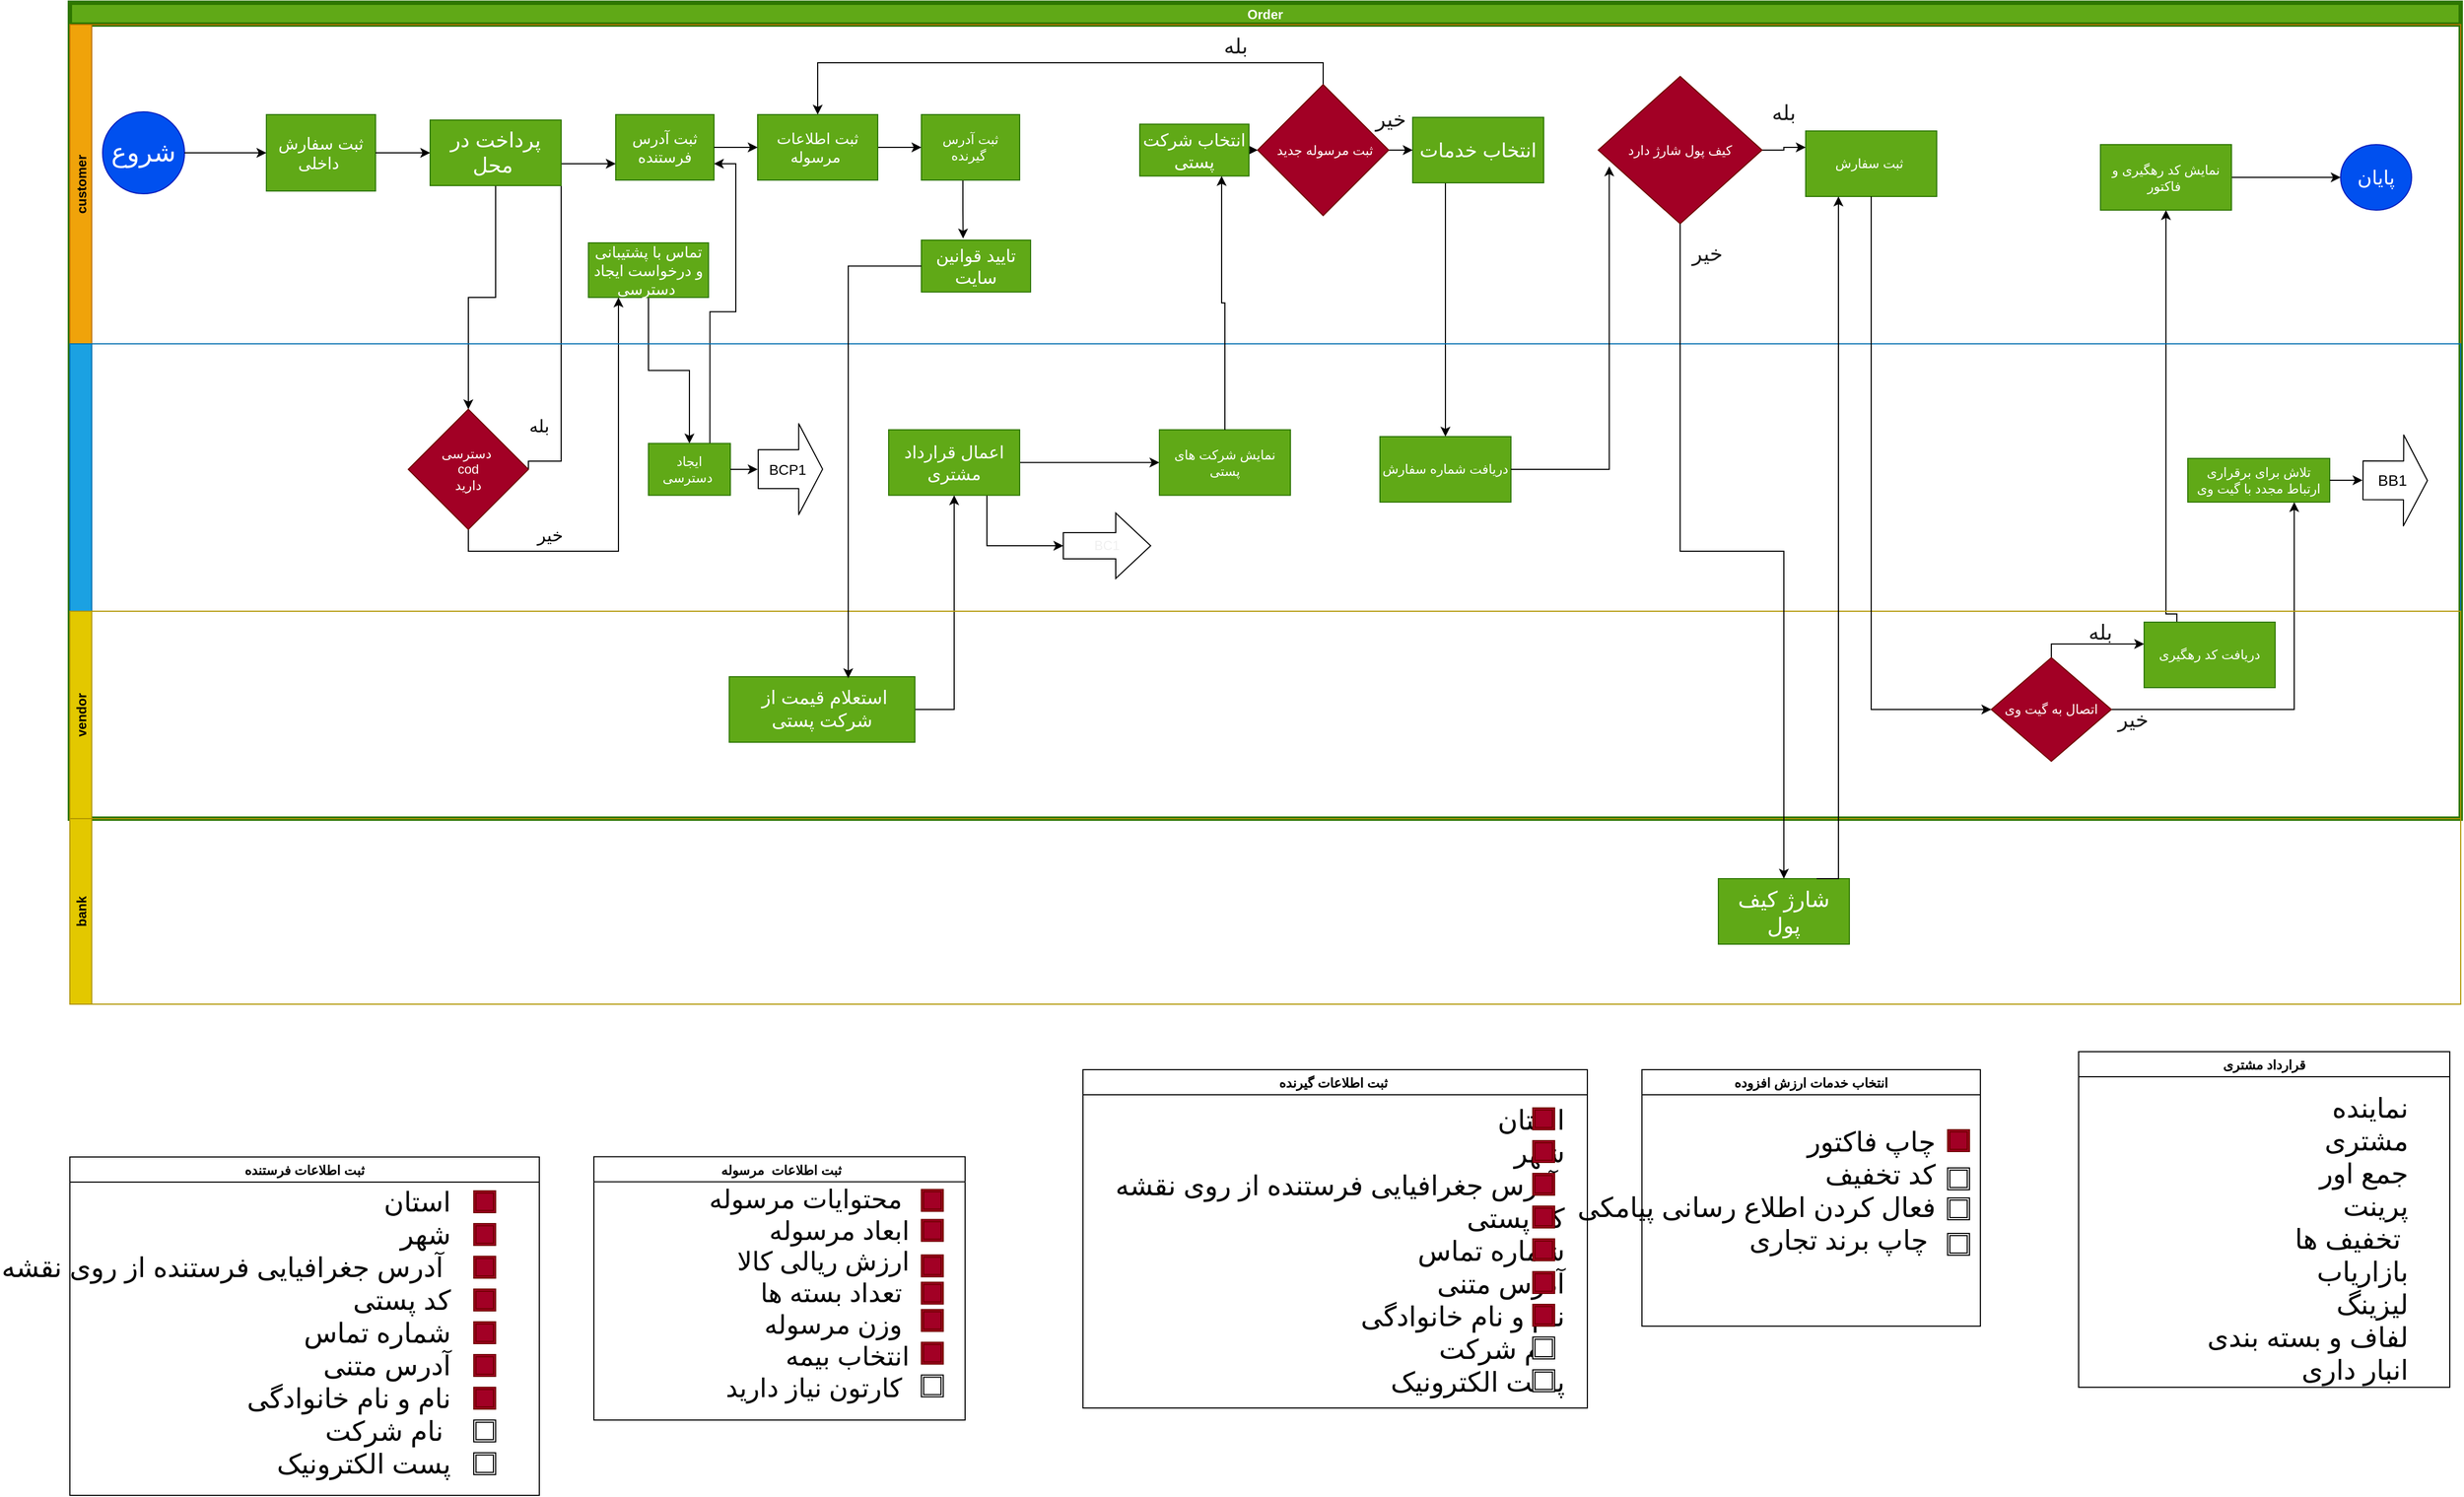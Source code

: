 <mxfile>
    <diagram id="gnVa5umi9aZT9KWG7_A7" name="Page-1">
        <mxGraphModel dx="732" dy="567" grid="1" gridSize="10" guides="1" tooltips="1" connect="1" arrows="1" fold="1" page="1" pageScale="1" pageWidth="2336" pageHeight="1654" math="0" shadow="0">
            <root>
                <mxCell id="0"/>
                <mxCell id="1" parent="0"/>
                <mxCell id="2" value="Order" style="swimlane;childLayout=stackLayout;resizeParent=1;resizeParentMax=0;horizontal=1;startSize=20;horizontalStack=0;strokeColor=#2D7600;fillColor=#60a917;fontColor=#ffffff;strokeWidth=4;shadow=0;rounded=0;" parent="1" vertex="1">
                    <mxGeometry x="110" y="92.5" width="2190" height="747.5" as="geometry"/>
                </mxCell>
                <mxCell id="27" style="edgeStyle=orthogonalEdgeStyle;rounded=0;orthogonalLoop=1;jettySize=auto;html=1;exitX=1;exitY=0.5;exitDx=0;exitDy=0;entryX=0.5;entryY=1;entryDx=0;entryDy=0;" parent="2" source="51" target="38" edge="1">
                    <mxGeometry relative="1" as="geometry"/>
                </mxCell>
                <mxCell id="29" style="edgeStyle=orthogonalEdgeStyle;rounded=0;orthogonalLoop=1;jettySize=auto;html=1;exitX=0.25;exitY=1;exitDx=0;exitDy=0;" parent="2" source="15" target="32" edge="1">
                    <mxGeometry relative="1" as="geometry"/>
                </mxCell>
                <mxCell id="58" style="edgeStyle=orthogonalEdgeStyle;rounded=0;orthogonalLoop=1;jettySize=auto;html=1;exitX=1;exitY=0.5;exitDx=0;exitDy=0;entryX=0.75;entryY=1;entryDx=0;entryDy=0;" parent="2" source="53" target="39" edge="1">
                    <mxGeometry relative="1" as="geometry"/>
                </mxCell>
                <mxCell id="59" style="edgeStyle=orthogonalEdgeStyle;rounded=0;orthogonalLoop=1;jettySize=auto;html=1;exitX=0.25;exitY=0;exitDx=0;exitDy=0;" parent="2" source="55" target="25" edge="1">
                    <mxGeometry relative="1" as="geometry">
                        <Array as="points">
                            <mxPoint x="1920" y="560"/>
                        </Array>
                    </mxGeometry>
                </mxCell>
                <mxCell id="188" style="edgeStyle=orthogonalEdgeStyle;rounded=0;orthogonalLoop=1;jettySize=auto;html=1;exitX=0.5;exitY=1;exitDx=0;exitDy=0;entryX=0.5;entryY=0;entryDx=0;entryDy=0;" parent="2" source="155" target="160" edge="1">
                    <mxGeometry relative="1" as="geometry"/>
                </mxCell>
                <mxCell id="167" value="" style="edgeStyle=orthogonalEdgeStyle;rounded=0;orthogonalLoop=1;jettySize=auto;html=1;" parent="2" source="159" target="163" edge="1">
                    <mxGeometry relative="1" as="geometry"/>
                </mxCell>
                <mxCell id="190" style="edgeStyle=orthogonalEdgeStyle;rounded=0;orthogonalLoop=1;jettySize=auto;html=1;exitX=1;exitY=0.5;exitDx=0;exitDy=0;entryX=0;entryY=0.75;entryDx=0;entryDy=0;" parent="2" source="160" target="157" edge="1">
                    <mxGeometry relative="1" as="geometry">
                        <Array as="points">
                            <mxPoint x="450" y="420"/>
                            <mxPoint x="450" y="148"/>
                        </Array>
                    </mxGeometry>
                </mxCell>
                <mxCell id="192" style="edgeStyle=orthogonalEdgeStyle;rounded=0;orthogonalLoop=1;jettySize=auto;html=1;exitX=0.5;exitY=1;exitDx=0;exitDy=0;entryX=0.25;entryY=1;entryDx=0;entryDy=0;" parent="2" source="160" target="159" edge="1">
                    <mxGeometry relative="1" as="geometry"/>
                </mxCell>
                <mxCell id="193" style="edgeStyle=orthogonalEdgeStyle;rounded=0;orthogonalLoop=1;jettySize=auto;html=1;exitX=0.75;exitY=0;exitDx=0;exitDy=0;entryX=1;entryY=0.75;entryDx=0;entryDy=0;" parent="2" source="163" target="157" edge="1">
                    <mxGeometry relative="1" as="geometry"/>
                </mxCell>
                <mxCell id="3" value="customer" style="swimlane;startSize=20;horizontal=0;fillColor=#f0a30a;fontColor=#000000;strokeColor=#BD7000;" parent="2" vertex="1">
                    <mxGeometry y="20" width="2190" height="292.5" as="geometry">
                        <mxRectangle x="20" width="1860" height="20" as="alternateBounds"/>
                    </mxGeometry>
                </mxCell>
                <mxCell id="222" style="edgeStyle=orthogonalEdgeStyle;rounded=0;orthogonalLoop=1;jettySize=auto;html=1;exitX=0.5;exitY=1;exitDx=0;exitDy=0;entryX=0.382;entryY=-0.032;entryDx=0;entryDy=0;entryPerimeter=0;fontColor=#000000;" parent="3" source="14" target="221" edge="1">
                    <mxGeometry relative="1" as="geometry">
                        <Array as="points">
                            <mxPoint x="818" y="143"/>
                            <mxPoint x="818" y="170"/>
                        </Array>
                    </mxGeometry>
                </mxCell>
                <mxCell id="14" value="ثبت آدرس گیرنده&amp;nbsp;" style="whiteSpace=wrap;html=1;fillColor=#60a917;strokeColor=#2D7600;fontColor=#ffffff;" parent="3" vertex="1">
                    <mxGeometry x="780" y="82.5" width="90" height="60" as="geometry"/>
                </mxCell>
                <mxCell id="15" value="&lt;font style=&quot;font-size: 18px&quot;&gt;انتخاب خدمات&lt;/font&gt;" style="rounded=0;whiteSpace=wrap;html=1;fillColor=#60a917;strokeColor=#2D7600;fontColor=#ffffff;" parent="3" vertex="1">
                    <mxGeometry x="1230" y="85" width="120" height="60" as="geometry"/>
                </mxCell>
                <mxCell id="16" value="&lt;font style=&quot;font-size: 18px&quot;&gt;پایان&lt;/font&gt;" style="ellipse;whiteSpace=wrap;html=1;rounded=0;fillColor=#0050ef;strokeColor=#001DBC;fontColor=#ffffff;" parent="3" vertex="1">
                    <mxGeometry x="2080" y="110" width="65" height="60" as="geometry"/>
                </mxCell>
                <mxCell id="17" style="edgeStyle=orthogonalEdgeStyle;rounded=0;orthogonalLoop=1;jettySize=auto;html=1;exitX=1;exitY=0.5;exitDx=0;exitDy=0;entryX=0;entryY=0.5;entryDx=0;entryDy=0;" parent="3" source="19" target="15" edge="1">
                    <mxGeometry relative="1" as="geometry"/>
                </mxCell>
                <mxCell id="197" style="edgeStyle=orthogonalEdgeStyle;rounded=0;orthogonalLoop=1;jettySize=auto;html=1;exitX=0.5;exitY=0;exitDx=0;exitDy=0;entryX=0.5;entryY=0;entryDx=0;entryDy=0;" parent="3" source="19" target="158" edge="1">
                    <mxGeometry relative="1" as="geometry"/>
                </mxCell>
                <mxCell id="19" value="&amp;nbsp;ثبت مرسوله جدید" style="rhombus;whiteSpace=wrap;html=1;fillColor=#a20025;strokeColor=#6F0000;fontColor=#ffffff;" parent="3" vertex="1">
                    <mxGeometry x="1088" y="55" width="120" height="120" as="geometry"/>
                </mxCell>
                <mxCell id="20" value="&lt;font style=&quot;font-size: 19px&quot; color=&quot;#191919&quot;&gt;خیر&lt;/font&gt;" style="text;html=1;strokeColor=none;fillColor=none;align=center;verticalAlign=middle;whiteSpace=wrap;rounded=0;" parent="3" vertex="1">
                    <mxGeometry x="1190" y="77.5" width="40" height="20" as="geometry"/>
                </mxCell>
                <mxCell id="21" style="edgeStyle=orthogonalEdgeStyle;rounded=0;orthogonalLoop=1;jettySize=auto;html=1;exitX=1;exitY=0.5;exitDx=0;exitDy=0;entryX=0;entryY=0.5;entryDx=0;entryDy=0;" parent="3" source="22" target="19" edge="1">
                    <mxGeometry relative="1" as="geometry"/>
                </mxCell>
                <mxCell id="22" value="&lt;font style=&quot;font-size: 16px&quot;&gt;انتخاب شرکت پستی&lt;/font&gt;" style="whiteSpace=wrap;html=1;rounded=0;fontColor=#ffffff;strokeColor=#2D7600;fillColor=#60a917;" parent="3" vertex="1">
                    <mxGeometry x="980" y="91.25" width="100" height="47.5" as="geometry"/>
                </mxCell>
                <mxCell id="23" value="&lt;font style=&quot;font-size: 19px&quot; color=&quot;#191919&quot;&gt;بله&lt;/font&gt;" style="text;html=1;strokeColor=none;fillColor=none;align=center;verticalAlign=middle;whiteSpace=wrap;rounded=0;" parent="3" vertex="1">
                    <mxGeometry x="1048" y="10" width="40" height="20" as="geometry"/>
                </mxCell>
                <mxCell id="24" style="edgeStyle=orthogonalEdgeStyle;rounded=0;orthogonalLoop=1;jettySize=auto;html=1;exitX=1;exitY=0.5;exitDx=0;exitDy=0;" parent="3" source="25" target="16" edge="1">
                    <mxGeometry relative="1" as="geometry"/>
                </mxCell>
                <mxCell id="25" value="نمایش کد رهگیری و فاکتور&amp;nbsp;" style="whiteSpace=wrap;html=1;rounded=0;fontColor=#ffffff;strokeColor=#2D7600;fillColor=#60a917;" parent="3" vertex="1">
                    <mxGeometry x="1860" y="110" width="120" height="60" as="geometry"/>
                </mxCell>
                <mxCell id="152" value="&lt;font style=&quot;font-size: 24px&quot;&gt;شروع&lt;/font&gt;" style="ellipse;whiteSpace=wrap;html=1;aspect=fixed;fillColor=#0050ef;strokeColor=#001DBC;fontColor=#ffffff;" parent="3" vertex="1">
                    <mxGeometry x="30" y="80" width="75" height="75" as="geometry"/>
                </mxCell>
                <mxCell id="154" value="&lt;font style=&quot;font-size: 15px&quot;&gt;ثبت سفارش داخلی&amp;nbsp;&lt;/font&gt;" style="whiteSpace=wrap;html=1;fillColor=#60a917;strokeColor=#2D7600;fontColor=#ffffff;" parent="3" vertex="1">
                    <mxGeometry x="180" y="82.5" width="100" height="70" as="geometry"/>
                </mxCell>
                <mxCell id="151" value="" style="edgeStyle=orthogonalEdgeStyle;rounded=0;orthogonalLoop=1;jettySize=auto;html=1;" parent="3" source="152" target="154" edge="1">
                    <mxGeometry relative="1" as="geometry"/>
                </mxCell>
                <mxCell id="155" value="&lt;font style=&quot;font-size: 19px&quot;&gt;پرداخت در محل&amp;nbsp;&lt;/font&gt;" style="whiteSpace=wrap;html=1;fillColor=#60a917;strokeColor=#2D7600;fontColor=#ffffff;" parent="3" vertex="1">
                    <mxGeometry x="330" y="87.5" width="120" height="60" as="geometry"/>
                </mxCell>
                <mxCell id="153" value="" style="edgeStyle=orthogonalEdgeStyle;rounded=0;orthogonalLoop=1;jettySize=auto;html=1;" parent="3" source="154" target="155" edge="1">
                    <mxGeometry relative="1" as="geometry"/>
                </mxCell>
                <mxCell id="157" value="&lt;font style=&quot;font-size: 14px&quot;&gt;ثبت آدرس فرستنده&lt;/font&gt;" style="whiteSpace=wrap;html=1;fillColor=#60a917;strokeColor=#2D7600;fontColor=#ffffff;" parent="3" vertex="1">
                    <mxGeometry x="500" y="82.5" width="90" height="60" as="geometry"/>
                </mxCell>
                <mxCell id="159" value="&lt;font style=&quot;font-size: 14px&quot;&gt;تماس با پشتیبانی و درخواست ایجاد دسترسی&amp;nbsp;&lt;/font&gt;" style="whiteSpace=wrap;html=1;fontColor=#ffffff;strokeColor=#2D7600;fillColor=#60a917;" parent="3" vertex="1">
                    <mxGeometry x="475" y="200" width="110" height="50" as="geometry"/>
                </mxCell>
                <mxCell id="195" style="edgeStyle=orthogonalEdgeStyle;rounded=0;orthogonalLoop=1;jettySize=auto;html=1;exitX=1;exitY=0.5;exitDx=0;exitDy=0;" parent="3" source="158" target="14" edge="1">
                    <mxGeometry relative="1" as="geometry"/>
                </mxCell>
                <mxCell id="158" value="&lt;font style=&quot;font-size: 14px&quot;&gt;ثبت اطلاعات مرسوله&amp;nbsp;&lt;/font&gt;" style="whiteSpace=wrap;html=1;fillColor=#60a917;strokeColor=#2D7600;fontColor=#ffffff;" parent="3" vertex="1">
                    <mxGeometry x="630" y="82.5" width="110" height="60" as="geometry"/>
                </mxCell>
                <mxCell id="156" value="" style="edgeStyle=orthogonalEdgeStyle;rounded=0;orthogonalLoop=1;jettySize=auto;html=1;" parent="3" source="157" target="158" edge="1">
                    <mxGeometry relative="1" as="geometry"/>
                </mxCell>
                <mxCell id="46" value="ثبت سفارش&amp;nbsp;" style="whiteSpace=wrap;html=1;rounded=0;fontColor=#ffffff;strokeColor=#2D7600;fillColor=#60a917;" parent="3" vertex="1">
                    <mxGeometry x="1590" y="97.5" width="120" height="60" as="geometry"/>
                </mxCell>
                <mxCell id="204" style="edgeStyle=orthogonalEdgeStyle;rounded=0;orthogonalLoop=1;jettySize=auto;html=1;exitX=1;exitY=0.5;exitDx=0;exitDy=0;entryX=0;entryY=0.25;entryDx=0;entryDy=0;" parent="3" source="45" target="46" edge="1">
                    <mxGeometry relative="1" as="geometry"/>
                </mxCell>
                <mxCell id="45" value="کیف پول شارژ دارد" style="rhombus;whiteSpace=wrap;html=1;rounded=0;fontColor=#ffffff;strokeColor=#6F0000;fillColor=#a20025;" parent="3" vertex="1">
                    <mxGeometry x="1400" y="47.5" width="150" height="135" as="geometry"/>
                </mxCell>
                <mxCell id="75" value="&lt;font style=&quot;font-size: 19px&quot; color=&quot;#191919&quot;&gt;بله&lt;/font&gt;" style="text;html=1;strokeColor=none;fillColor=none;align=center;verticalAlign=middle;whiteSpace=wrap;rounded=0;" parent="3" vertex="1">
                    <mxGeometry x="1550" y="71.25" width="40" height="20" as="geometry"/>
                </mxCell>
                <mxCell id="221" value="&lt;font style=&quot;font-size: 16px&quot;&gt;تایید قوانین سایت&lt;/font&gt;" style="whiteSpace=wrap;html=1;rounded=0;fontColor=#ffffff;strokeColor=#2D7600;fillColor=#60a917;" parent="3" vertex="1">
                    <mxGeometry x="780" y="197.5" width="100" height="47.5" as="geometry"/>
                </mxCell>
                <mxCell id="30" value="" style="swimlane;startSize=20;horizontal=0;fillColor=#1ba1e2;fontColor=#ffffff;strokeColor=#006EAF;" parent="2" vertex="1">
                    <mxGeometry y="312.5" width="2190" height="245" as="geometry"/>
                </mxCell>
                <mxCell id="32" value="دریافت شماره سفارش" style="rounded=0;whiteSpace=wrap;html=1;fillColor=#60a917;strokeColor=#2D7600;fontColor=#ffffff;" parent="30" vertex="1">
                    <mxGeometry x="1200" y="85" width="120" height="60" as="geometry"/>
                </mxCell>
                <mxCell id="230" style="edgeStyle=orthogonalEdgeStyle;rounded=0;orthogonalLoop=1;jettySize=auto;html=1;exitX=0.75;exitY=1;exitDx=0;exitDy=0;entryX=0;entryY=0.5;entryDx=0;entryDy=0;entryPerimeter=0;" parent="30" source="38" target="228" edge="1">
                    <mxGeometry relative="1" as="geometry"/>
                </mxCell>
                <mxCell id="231" style="edgeStyle=orthogonalEdgeStyle;rounded=0;orthogonalLoop=1;jettySize=auto;html=1;exitX=1;exitY=0.5;exitDx=0;exitDy=0;" parent="30" source="38" target="40" edge="1">
                    <mxGeometry relative="1" as="geometry"/>
                </mxCell>
                <mxCell id="38" value="&lt;font style=&quot;font-size: 16px&quot;&gt;اعمال قرارداد مشتری&lt;/font&gt;" style="rounded=0;whiteSpace=wrap;html=1;fillColor=#60a917;strokeColor=#2D7600;fontColor=#ffffff;" parent="30" vertex="1">
                    <mxGeometry x="750" y="78.75" width="120" height="60" as="geometry"/>
                </mxCell>
                <mxCell id="39" value="تلاش برای برقراری ارتباط مجدد با گیت وی" style="whiteSpace=wrap;html=1;rounded=0;fillColor=#60a917;strokeColor=#2D7600;fontColor=#ffffff;" parent="30" vertex="1">
                    <mxGeometry x="1940" y="105" width="130" height="40" as="geometry"/>
                </mxCell>
                <mxCell id="40" value="نمایش شرکت های پستی" style="whiteSpace=wrap;html=1;rounded=0;fontColor=#ffffff;strokeColor=#2D7600;fillColor=#60a917;" parent="30" vertex="1">
                    <mxGeometry x="998" y="78.75" width="120" height="60" as="geometry"/>
                </mxCell>
                <mxCell id="48" value="" style="shape=flexArrow;endArrow=classic;html=1;endWidth=46.744;endSize=6.96;width=35.581;" parent="30" edge="1">
                    <mxGeometry width="50" height="50" relative="1" as="geometry">
                        <mxPoint x="2100" y="125.0" as="sourcePoint"/>
                        <mxPoint x="2160" y="125.23" as="targetPoint"/>
                        <Array as="points"/>
                    </mxGeometry>
                </mxCell>
                <mxCell id="49" value="&lt;font style=&quot;font-size: 14px&quot;&gt;BB1&lt;/font&gt;" style="edgeLabel;html=1;align=center;verticalAlign=middle;resizable=0;points=[];" parent="48" vertex="1" connectable="0">
                    <mxGeometry x="0.119" y="-2" relative="1" as="geometry">
                        <mxPoint x="-7" y="-2" as="offset"/>
                    </mxGeometry>
                </mxCell>
                <mxCell id="160" value="دسترسی&amp;nbsp;&lt;br&gt;cod&lt;br&gt;دارید" style="rhombus;whiteSpace=wrap;html=1;fontColor=#ffffff;strokeColor=#6F0000;fillColor=#a20025;" parent="30" vertex="1">
                    <mxGeometry x="310" y="60" width="110" height="110" as="geometry"/>
                </mxCell>
                <mxCell id="163" value="ایجاد دسترسی&amp;nbsp;" style="whiteSpace=wrap;html=1;fontColor=#ffffff;strokeColor=#2D7600;fillColor=#60a917;" parent="30" vertex="1">
                    <mxGeometry x="530" y="91.25" width="75" height="47.5" as="geometry"/>
                </mxCell>
                <mxCell id="161" value="&lt;font style=&quot;font-size: 16px&quot; color=&quot;#000000&quot;&gt;بله&lt;/font&gt;" style="text;html=1;strokeColor=none;fillColor=none;align=center;verticalAlign=middle;whiteSpace=wrap;rounded=0;" parent="30" vertex="1">
                    <mxGeometry x="410" y="65" width="40" height="20" as="geometry"/>
                </mxCell>
                <mxCell id="162" value="&lt;font style=&quot;font-size: 16px&quot; color=&quot;#000000&quot;&gt;خیر&lt;/font&gt;" style="text;html=1;strokeColor=none;fillColor=none;align=center;verticalAlign=middle;whiteSpace=wrap;rounded=0;" parent="30" vertex="1">
                    <mxGeometry x="420" y="165" width="40" height="20" as="geometry"/>
                </mxCell>
                <mxCell id="189" style="edgeStyle=orthogonalEdgeStyle;rounded=0;orthogonalLoop=1;jettySize=auto;html=1;exitX=0.5;exitY=1;exitDx=0;exitDy=0;" parent="30" source="163" target="163" edge="1">
                    <mxGeometry relative="1" as="geometry"/>
                </mxCell>
                <mxCell id="214" value="" style="shape=flexArrow;endArrow=classic;html=1;endWidth=46.744;endSize=6.96;width=35.581;" parent="30" edge="1">
                    <mxGeometry width="50" height="50" relative="1" as="geometry">
                        <mxPoint x="630" y="114.8" as="sourcePoint"/>
                        <mxPoint x="690" y="114.8" as="targetPoint"/>
                        <Array as="points"/>
                    </mxGeometry>
                </mxCell>
                <mxCell id="215" value="&lt;span style=&quot;font-size: 13px&quot;&gt;BCP1&lt;/span&gt;" style="edgeLabel;html=1;align=center;verticalAlign=middle;resizable=0;points=[];" parent="214" vertex="1" connectable="0">
                    <mxGeometry x="0.119" y="-2" relative="1" as="geometry">
                        <mxPoint x="-7" y="-2" as="offset"/>
                    </mxGeometry>
                </mxCell>
                <mxCell id="228" value="&lt;span style=&quot;color: rgb(240 , 240 , 240)&quot;&gt;BC1&lt;/span&gt;" style="shape=singleArrow;whiteSpace=wrap;html=1;arrowWidth=0.4;arrowSize=0.4;rounded=0;" parent="30" vertex="1">
                    <mxGeometry x="910" y="155" width="80" height="60" as="geometry"/>
                </mxCell>
                <mxCell id="50" value="vendor" style="swimlane;startSize=20;horizontal=0;fillColor=#e3c800;fontColor=#000000;strokeColor=#B09500;" parent="2" vertex="1">
                    <mxGeometry y="557.5" width="2190" height="190" as="geometry"/>
                </mxCell>
                <mxCell id="51" value="&lt;font style=&quot;font-size: 17px&quot;&gt;&amp;nbsp;استعلام قیمت از شرکت پستی&lt;/font&gt;" style="whiteSpace=wrap;html=1;fillColor=#60a917;strokeColor=#2D7600;fontColor=#ffffff;" parent="50" vertex="1">
                    <mxGeometry x="604" y="60" width="170" height="60" as="geometry"/>
                </mxCell>
                <mxCell id="52" style="edgeStyle=orthogonalEdgeStyle;rounded=0;orthogonalLoop=1;jettySize=auto;html=1;exitX=0.5;exitY=0;exitDx=0;exitDy=0;" parent="50" source="53" target="55" edge="1">
                    <mxGeometry relative="1" as="geometry">
                        <Array as="points">
                            <mxPoint x="1815" y="30"/>
                        </Array>
                    </mxGeometry>
                </mxCell>
                <mxCell id="53" value="اتصال به گیت وی" style="rhombus;whiteSpace=wrap;html=1;rounded=0;fillColor=#a20025;strokeColor=#6F0000;fontColor=#ffffff;" parent="50" vertex="1">
                    <mxGeometry x="1760" y="42.5" width="110" height="95" as="geometry"/>
                </mxCell>
                <mxCell id="54" value="&lt;font style=&quot;font-size: 19px&quot; color=&quot;#191919&quot;&gt;خیر&lt;/font&gt;" style="text;html=1;strokeColor=none;fillColor=none;align=center;verticalAlign=middle;whiteSpace=wrap;rounded=0;" parent="50" vertex="1">
                    <mxGeometry x="1870" y="90" width="40" height="20" as="geometry"/>
                </mxCell>
                <mxCell id="55" value="دریافت کد رهگیری" style="whiteSpace=wrap;html=1;rounded=0;fillColor=#60a917;strokeColor=#2D7600;fontColor=#ffffff;" parent="50" vertex="1">
                    <mxGeometry x="1900" y="10" width="120" height="60" as="geometry"/>
                </mxCell>
                <mxCell id="56" value="&lt;font style=&quot;font-size: 19px&quot; color=&quot;#191919&quot;&gt;بله&lt;/font&gt;" style="text;html=1;strokeColor=none;fillColor=none;align=center;verticalAlign=middle;whiteSpace=wrap;rounded=0;" parent="50" vertex="1">
                    <mxGeometry x="1840" y="10" width="40" height="20" as="geometry"/>
                </mxCell>
                <mxCell id="57" style="edgeStyle=orthogonalEdgeStyle;rounded=0;orthogonalLoop=1;jettySize=auto;html=1;exitX=0.5;exitY=1;exitDx=0;exitDy=0;entryX=0;entryY=0.5;entryDx=0;entryDy=0;" parent="2" source="46" target="53" edge="1">
                    <mxGeometry relative="1" as="geometry"/>
                </mxCell>
                <mxCell id="203" style="edgeStyle=orthogonalEdgeStyle;rounded=0;orthogonalLoop=1;jettySize=auto;html=1;exitX=1;exitY=0.5;exitDx=0;exitDy=0;entryX=0.067;entryY=0.611;entryDx=0;entryDy=0;entryPerimeter=0;" parent="2" source="32" target="45" edge="1">
                    <mxGeometry relative="1" as="geometry"/>
                </mxCell>
                <mxCell id="220" style="edgeStyle=orthogonalEdgeStyle;rounded=0;orthogonalLoop=1;jettySize=auto;html=1;exitX=0.5;exitY=0;exitDx=0;exitDy=0;entryX=0.75;entryY=1;entryDx=0;entryDy=0;fontColor=#000000;" parent="2" source="40" target="22" edge="1">
                    <mxGeometry relative="1" as="geometry"/>
                </mxCell>
                <mxCell id="233" style="edgeStyle=orthogonalEdgeStyle;rounded=0;orthogonalLoop=1;jettySize=auto;html=1;exitX=0;exitY=0.5;exitDx=0;exitDy=0;entryX=0.641;entryY=0.022;entryDx=0;entryDy=0;entryPerimeter=0;" parent="2" source="221" target="51" edge="1">
                    <mxGeometry relative="1" as="geometry"/>
                </mxCell>
                <mxCell id="60" value="ثبت اطلاعات فرستنده" style="swimlane;fontColor=#000000;" parent="1" vertex="1">
                    <mxGeometry x="110" y="1150" width="430" height="310" as="geometry">
                        <mxRectangle x="130" y="1140" width="90" height="23" as="alternateBounds"/>
                    </mxGeometry>
                </mxCell>
                <mxCell id="61" value="&lt;span style=&quot;font-size: 25px&quot;&gt;&lt;font color=&quot;#000000&quot;&gt;استان&lt;br&gt;شهر&lt;br&gt;&lt;/font&gt;&lt;/span&gt;&lt;span style=&quot;color: rgb(0 , 0 , 0) ; font-size: 25px&quot;&gt;آدرس جغرافیایی فرستنده از روی نقشه&lt;/span&gt;&lt;span style=&quot;font-size: 25px&quot;&gt;&lt;font color=&quot;#000000&quot;&gt;&amp;nbsp;&lt;br&gt;کد پستی&lt;br&gt;&amp;nbsp;شماره تماس&lt;br&gt;آدرس متنی&lt;br&gt;نام و نام خانوادگی&lt;br&gt;نام شرکت&amp;nbsp;&lt;br&gt;پست الکترونیک&lt;br&gt;&lt;/font&gt;&lt;/span&gt;" style="text;html=1;align=right;verticalAlign=middle;resizable=0;points=[];autosize=1;strokeColor=none;fontColor=#FFFFFF;" parent="60" vertex="1">
                    <mxGeometry x="20" y="80" width="330" height="160" as="geometry"/>
                </mxCell>
                <mxCell id="66" value="ثبت اطلاعات گیرنده " style="swimlane;fontColor=#000000;" parent="1" vertex="1">
                    <mxGeometry x="1038" y="1070" width="462" height="310" as="geometry"/>
                </mxCell>
                <mxCell id="225" value="&lt;div style=&quot;text-align: right&quot;&gt;&lt;span style=&quot;color: rgb(0 , 0 , 0) ; font-size: 25px&quot;&gt;استان&lt;/span&gt;&lt;/div&gt;&lt;span style=&quot;color: rgb(255 , 255 , 255) ; font-size: 25px&quot;&gt;&lt;div style=&quot;text-align: right&quot;&gt;&lt;span style=&quot;color: rgb(0 , 0 , 0)&quot;&gt;شهر&lt;/span&gt;&lt;/div&gt;&lt;/span&gt;&lt;span style=&quot;color: rgb(0 , 0 , 0) ; font-size: 25px&quot;&gt;&lt;div style=&quot;text-align: right&quot;&gt;&lt;span&gt;آدرس جغرافیایی فرستنده از روی نقشه&lt;/span&gt;&lt;span style=&quot;color: rgb(255 , 255 , 255)&quot;&gt;&lt;font color=&quot;#000000&quot;&gt;&amp;nbsp;&lt;/font&gt;&lt;/span&gt;&lt;/div&gt;&lt;/span&gt;&lt;span style=&quot;color: rgb(255 , 255 , 255) ; font-size: 25px&quot;&gt;&lt;div style=&quot;text-align: right&quot;&gt;&lt;span style=&quot;color: rgb(0 , 0 , 0)&quot;&gt;کد پستی&lt;/span&gt;&lt;/div&gt;&lt;font color=&quot;#000000&quot;&gt;&lt;div style=&quot;text-align: right&quot;&gt;&lt;span&gt;&amp;nbsp;شماره تماس&lt;/span&gt;&lt;/div&gt;&lt;div style=&quot;text-align: right&quot;&gt;&lt;span&gt;آدرس متنی&lt;/span&gt;&lt;/div&gt;&lt;div style=&quot;text-align: right&quot;&gt;&lt;span&gt;نام و نام خانوادگی&lt;/span&gt;&lt;/div&gt;&lt;div style=&quot;text-align: right&quot;&gt;&lt;span&gt;نام شرکت&amp;nbsp;&lt;/span&gt;&lt;/div&gt;&lt;div style=&quot;text-align: right&quot;&gt;&lt;span&gt;پست الکترونیک&lt;/span&gt;&lt;/div&gt;&lt;/font&gt;&lt;/span&gt;" style="text;html=1;align=center;verticalAlign=middle;resizable=0;points=[];autosize=1;strokeColor=none;" parent="66" vertex="1">
                    <mxGeometry x="70" y="100" width="330" height="130" as="geometry"/>
                </mxCell>
                <mxCell id="270" value="" style="shape=ext;double=1;whiteSpace=wrap;html=1;aspect=fixed;fillColor=#a20025;strokeColor=#6F0000;fontColor=#ffffff;" parent="66" vertex="1">
                    <mxGeometry x="412" y="35" width="20" height="20" as="geometry"/>
                </mxCell>
                <mxCell id="271" value="" style="shape=ext;double=1;whiteSpace=wrap;html=1;aspect=fixed;fillColor=#a20025;strokeColor=#6F0000;fontColor=#ffffff;" parent="66" vertex="1">
                    <mxGeometry x="412" y="65" width="20" height="20" as="geometry"/>
                </mxCell>
                <mxCell id="272" value="" style="shape=ext;double=1;whiteSpace=wrap;html=1;aspect=fixed;fillColor=#a20025;strokeColor=#6F0000;fontColor=#ffffff;" parent="66" vertex="1">
                    <mxGeometry x="412" y="125" width="20" height="20" as="geometry"/>
                </mxCell>
                <mxCell id="273" value="" style="shape=ext;double=1;whiteSpace=wrap;html=1;aspect=fixed;fillColor=#a20025;strokeColor=#6F0000;fontColor=#ffffff;" parent="66" vertex="1">
                    <mxGeometry x="412" y="155" width="20" height="20" as="geometry"/>
                </mxCell>
                <mxCell id="274" value="" style="shape=ext;double=1;whiteSpace=wrap;html=1;aspect=fixed;fillColor=#a20025;strokeColor=#6F0000;fontColor=#ffffff;" parent="66" vertex="1">
                    <mxGeometry x="412" y="185" width="20" height="20" as="geometry"/>
                </mxCell>
                <mxCell id="275" value="" style="shape=ext;double=1;whiteSpace=wrap;html=1;aspect=fixed;fillColor=#a20025;strokeColor=#6F0000;fontColor=#ffffff;" parent="66" vertex="1">
                    <mxGeometry x="412" y="215" width="20" height="20" as="geometry"/>
                </mxCell>
                <mxCell id="276" value="" style="shape=ext;double=1;whiteSpace=wrap;html=1;aspect=fixed;" parent="66" vertex="1">
                    <mxGeometry x="412" y="245" width="20" height="20" as="geometry"/>
                </mxCell>
                <mxCell id="277" value="" style="shape=ext;double=1;whiteSpace=wrap;html=1;aspect=fixed;" parent="66" vertex="1">
                    <mxGeometry x="412" y="275" width="20" height="20" as="geometry"/>
                </mxCell>
                <mxCell id="278" value="" style="shape=ext;double=1;whiteSpace=wrap;html=1;aspect=fixed;fillColor=#a20025;strokeColor=#6F0000;fontColor=#ffffff;" parent="66" vertex="1">
                    <mxGeometry x="412" y="95" width="20" height="20" as="geometry"/>
                </mxCell>
                <mxCell id="70" value="bank" style="swimlane;startSize=20;horizontal=0;fillColor=#e3c800;fontColor=#000000;strokeColor=#B09500;" parent="1" vertex="1">
                    <mxGeometry x="110" y="840" width="2190" height="170" as="geometry"/>
                </mxCell>
                <mxCell id="72" value="&lt;font style=&quot;font-size: 20px&quot;&gt;شارژ کیف پول&lt;/font&gt;" style="whiteSpace=wrap;html=1;rounded=0;fontColor=#ffffff;strokeColor=#2D7600;fillColor=#60a917;" parent="70" vertex="1">
                    <mxGeometry x="1510" y="55" width="120" height="60" as="geometry"/>
                </mxCell>
                <mxCell id="76" value="" style="edgeStyle=orthogonalEdgeStyle;rounded=0;orthogonalLoop=1;jettySize=auto;html=1;" parent="1" source="45" target="72" edge="1">
                    <mxGeometry relative="1" as="geometry"/>
                </mxCell>
                <mxCell id="47" value="&lt;font style=&quot;font-size: 19px&quot; color=&quot;#191919&quot;&gt;خیر&lt;/font&gt;" style="text;html=1;strokeColor=none;fillColor=none;align=center;verticalAlign=middle;whiteSpace=wrap;rounded=0;" parent="1" vertex="1">
                    <mxGeometry x="1590" y="312.5" width="40" height="20" as="geometry"/>
                </mxCell>
                <mxCell id="205" style="edgeStyle=orthogonalEdgeStyle;rounded=0;orthogonalLoop=1;jettySize=auto;html=1;exitX=1;exitY=0.5;exitDx=0;exitDy=0;" parent="1" source="39" edge="1">
                    <mxGeometry relative="1" as="geometry">
                        <mxPoint x="2210" y="530" as="targetPoint"/>
                    </mxGeometry>
                </mxCell>
                <mxCell id="216" style="edgeStyle=orthogonalEdgeStyle;rounded=0;orthogonalLoop=1;jettySize=auto;html=1;exitX=1;exitY=0.5;exitDx=0;exitDy=0;" parent="1" source="163" edge="1">
                    <mxGeometry relative="1" as="geometry">
                        <mxPoint x="740" y="520" as="targetPoint"/>
                    </mxGeometry>
                </mxCell>
                <mxCell id="232" style="edgeStyle=orthogonalEdgeStyle;rounded=0;orthogonalLoop=1;jettySize=auto;html=1;exitX=0.75;exitY=0;exitDx=0;exitDy=0;entryX=0.25;entryY=1;entryDx=0;entryDy=0;" parent="1" source="72" target="46" edge="1">
                    <mxGeometry relative="1" as="geometry">
                        <Array as="points">
                            <mxPoint x="1730" y="895"/>
                        </Array>
                    </mxGeometry>
                </mxCell>
                <mxCell id="234" value="" style="shape=ext;double=1;whiteSpace=wrap;html=1;aspect=fixed;fillColor=#a20025;strokeColor=#6F0000;fontColor=#ffffff;" parent="1" vertex="1">
                    <mxGeometry x="480" y="1181" width="20" height="20" as="geometry"/>
                </mxCell>
                <mxCell id="235" value="" style="shape=ext;double=1;whiteSpace=wrap;html=1;aspect=fixed;fillColor=#a20025;strokeColor=#6F0000;fontColor=#ffffff;" parent="1" vertex="1">
                    <mxGeometry x="480" y="1211" width="20" height="20" as="geometry"/>
                </mxCell>
                <mxCell id="236" value="" style="shape=ext;double=1;whiteSpace=wrap;html=1;aspect=fixed;fillColor=#a20025;strokeColor=#6F0000;fontColor=#ffffff;" parent="1" vertex="1">
                    <mxGeometry x="480" y="1271" width="20" height="20" as="geometry"/>
                </mxCell>
                <mxCell id="237" value="" style="shape=ext;double=1;whiteSpace=wrap;html=1;aspect=fixed;fillColor=#a20025;strokeColor=#6F0000;fontColor=#ffffff;" parent="1" vertex="1">
                    <mxGeometry x="480" y="1301" width="20" height="20" as="geometry"/>
                </mxCell>
                <mxCell id="238" value="" style="shape=ext;double=1;whiteSpace=wrap;html=1;aspect=fixed;fillColor=#a20025;strokeColor=#6F0000;fontColor=#ffffff;" parent="1" vertex="1">
                    <mxGeometry x="480" y="1331" width="20" height="20" as="geometry"/>
                </mxCell>
                <mxCell id="239" value="" style="shape=ext;double=1;whiteSpace=wrap;html=1;aspect=fixed;fillColor=#a20025;strokeColor=#6F0000;fontColor=#ffffff;" parent="1" vertex="1">
                    <mxGeometry x="480" y="1361" width="20" height="20" as="geometry"/>
                </mxCell>
                <mxCell id="240" value="" style="shape=ext;double=1;whiteSpace=wrap;html=1;aspect=fixed;" parent="1" vertex="1">
                    <mxGeometry x="480" y="1391" width="20" height="20" as="geometry"/>
                </mxCell>
                <mxCell id="241" value="" style="shape=ext;double=1;whiteSpace=wrap;html=1;aspect=fixed;" parent="1" vertex="1">
                    <mxGeometry x="480" y="1421" width="20" height="20" as="geometry"/>
                </mxCell>
                <mxCell id="242" value="" style="shape=ext;double=1;whiteSpace=wrap;html=1;aspect=fixed;fillColor=#a20025;strokeColor=#6F0000;fontColor=#ffffff;" parent="1" vertex="1">
                    <mxGeometry x="480" y="1241" width="20" height="20" as="geometry"/>
                </mxCell>
                <mxCell id="252" value=" ثبت اطلاعات  مرسوله" style="swimlane;fontColor=#000000;" parent="1" vertex="1">
                    <mxGeometry x="590" y="1149.75" width="340" height="241.25" as="geometry"/>
                </mxCell>
                <mxCell id="253" value="&lt;font style=&quot;font-size: 24px&quot;&gt;&lt;font color=&quot;#000000&quot;&gt;محتوایات مرسوله&amp;nbsp;&lt;br&gt;&lt;/font&gt;&lt;font color=&quot;#000000&quot;&gt;ابعاد مرسوله&lt;br&gt;ارزش ریالی کالا&lt;br&gt;تعداد بسته ها&amp;nbsp;&lt;br&gt;وزن مرسوله&amp;nbsp;&lt;br&gt;&lt;/font&gt;&lt;font color=&quot;#000000&quot;&gt;انتخاب بیمه&lt;br&gt;کارتون نیاز دارید&amp;nbsp;&lt;/font&gt;&lt;br&gt;&lt;/font&gt;" style="text;html=1;align=right;verticalAlign=middle;resizable=0;points=[];autosize=1;strokeColor=none;fontColor=#FFFFFF;" parent="252" vertex="1">
                    <mxGeometry x="130" y="60" width="160" height="130" as="geometry"/>
                </mxCell>
                <mxCell id="254" value="" style="shape=ext;double=1;whiteSpace=wrap;html=1;aspect=fixed;fillColor=#a20025;strokeColor=#6F0000;fontColor=#ffffff;" parent="252" vertex="1">
                    <mxGeometry x="300" y="30" width="20" height="20" as="geometry"/>
                </mxCell>
                <mxCell id="255" value="" style="shape=ext;double=1;whiteSpace=wrap;html=1;aspect=fixed;fillColor=#a20025;strokeColor=#6F0000;fontColor=#ffffff;" parent="252" vertex="1">
                    <mxGeometry x="300" y="57.5" width="20" height="20" as="geometry"/>
                </mxCell>
                <mxCell id="256" value="" style="shape=ext;double=1;whiteSpace=wrap;html=1;aspect=fixed;fillColor=#a20025;strokeColor=#6F0000;fontColor=#ffffff;" parent="252" vertex="1">
                    <mxGeometry x="300" y="170" width="20" height="20" as="geometry"/>
                </mxCell>
                <mxCell id="257" value="" style="shape=ext;double=1;whiteSpace=wrap;html=1;aspect=fixed;fillColor=#a20025;strokeColor=#6F0000;fontColor=#ffffff;" parent="252" vertex="1">
                    <mxGeometry x="300" y="140" width="20" height="20" as="geometry"/>
                </mxCell>
                <mxCell id="258" value="" style="shape=ext;double=1;whiteSpace=wrap;html=1;aspect=fixed;fillColor=#a20025;strokeColor=#6F0000;fontColor=#ffffff;" parent="252" vertex="1">
                    <mxGeometry x="300" y="90" width="20" height="20" as="geometry"/>
                </mxCell>
                <mxCell id="259" value="" style="shape=ext;double=1;whiteSpace=wrap;html=1;aspect=fixed;" parent="252" vertex="1">
                    <mxGeometry x="300" y="200" width="20" height="20" as="geometry"/>
                </mxCell>
                <mxCell id="260" value="" style="shape=ext;double=1;whiteSpace=wrap;html=1;aspect=fixed;fillColor=#a20025;strokeColor=#6F0000;fontColor=#ffffff;" parent="252" vertex="1">
                    <mxGeometry x="300" y="115" width="20" height="20" as="geometry"/>
                </mxCell>
                <mxCell id="279" value="انتخاب خدمات ارزش افزوده" style="swimlane;startSize=23;fontColor=#000000;" parent="1" vertex="1">
                    <mxGeometry x="1550" y="1070" width="310" height="235" as="geometry"/>
                </mxCell>
                <mxCell id="280" value="&lt;div style=&quot;font-size: 25px&quot;&gt;&lt;font style=&quot;font-size: 25px&quot; color=&quot;#000000&quot;&gt;چاپ فاکتور&lt;/font&gt;&lt;/div&gt;&lt;div style=&quot;font-size: 25px&quot;&gt;&lt;span&gt;&lt;font style=&quot;font-size: 25px&quot; color=&quot;#000000&quot;&gt;کد تخفیف&lt;/font&gt;&lt;/span&gt;&lt;/div&gt;&lt;div style=&quot;font-size: 25px&quot;&gt;&lt;span&gt;&lt;font style=&quot;font-size: 25px&quot; color=&quot;#000000&quot;&gt;فعال کردن اطلاع رسانی پیامکی&lt;/font&gt;&lt;/span&gt;&lt;/div&gt;&lt;div style=&quot;font-size: 25px&quot;&gt;&lt;font style=&quot;font-size: 25px&quot; color=&quot;#000000&quot;&gt;چاپ برند تجاری&amp;nbsp;&lt;/font&gt;&lt;/div&gt;" style="text;html=1;align=right;verticalAlign=middle;resizable=0;points=[];autosize=1;strokeColor=none;fontColor=#FFFFFF;" parent="279" vertex="1">
                    <mxGeometry x="-10" y="80" width="280" height="60" as="geometry"/>
                </mxCell>
                <mxCell id="281" value="" style="shape=ext;double=1;whiteSpace=wrap;html=1;aspect=fixed;fillColor=#a20025;strokeColor=#6F0000;fontColor=#ffffff;" parent="279" vertex="1">
                    <mxGeometry x="280" y="55" width="20" height="20" as="geometry"/>
                </mxCell>
                <mxCell id="282" value="" style="shape=ext;double=1;whiteSpace=wrap;html=1;aspect=fixed;" parent="279" vertex="1">
                    <mxGeometry x="280" y="90" width="20" height="20" as="geometry"/>
                </mxCell>
                <mxCell id="283" value="" style="shape=ext;double=1;whiteSpace=wrap;html=1;aspect=fixed;" parent="279" vertex="1">
                    <mxGeometry x="280" y="150" width="20" height="20" as="geometry"/>
                </mxCell>
                <mxCell id="284" value="" style="shape=ext;double=1;whiteSpace=wrap;html=1;aspect=fixed;" parent="279" vertex="1">
                    <mxGeometry x="280" y="117.5" width="20" height="20" as="geometry"/>
                </mxCell>
                <mxCell id="291" value="قرارداد مشتری" style="swimlane;fontColor=#000000;" parent="1" vertex="1">
                    <mxGeometry x="1950" y="1053.5" width="340" height="307.5" as="geometry">
                        <mxRectangle x="130" y="1140" width="90" height="23" as="alternateBounds"/>
                    </mxGeometry>
                </mxCell>
                <mxCell id="292" value="&lt;font color=&quot;#000000&quot;&gt;&lt;span style=&quot;font-size: 25px&quot;&gt;نماینده&lt;br&gt;مشتری&lt;br&gt;جمع اور&lt;br&gt;پرینت&lt;br&gt;تخفیف ها&amp;nbsp;&lt;br&gt;بازاریاب&lt;br&gt;لیزینگ&lt;br&gt;لفاف و بسته بندی&lt;br&gt;انبار داری&lt;br&gt;&lt;br&gt;&lt;/span&gt;&lt;/font&gt;" style="text;html=1;align=right;verticalAlign=middle;resizable=0;points=[];autosize=1;strokeColor=none;fontColor=#FFFFFF;" parent="291" vertex="1">
                    <mxGeometry x="143" y="95" width="160" height="180" as="geometry"/>
                </mxCell>
            </root>
        </mxGraphModel>
    </diagram>
</mxfile>
